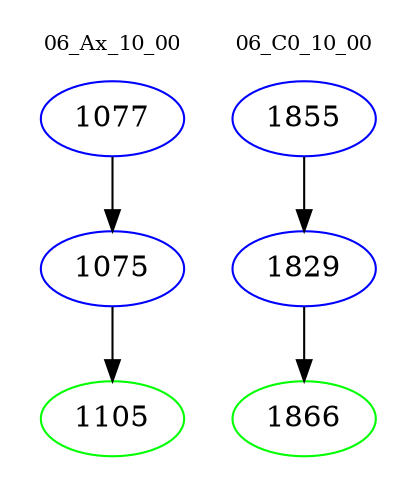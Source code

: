 digraph{
subgraph cluster_0 {
color = white
label = "06_Ax_10_00";
fontsize=10;
T0_1077 [label="1077", color="blue"]
T0_1077 -> T0_1075 [color="black"]
T0_1075 [label="1075", color="blue"]
T0_1075 -> T0_1105 [color="black"]
T0_1105 [label="1105", color="green"]
}
subgraph cluster_1 {
color = white
label = "06_C0_10_00";
fontsize=10;
T1_1855 [label="1855", color="blue"]
T1_1855 -> T1_1829 [color="black"]
T1_1829 [label="1829", color="blue"]
T1_1829 -> T1_1866 [color="black"]
T1_1866 [label="1866", color="green"]
}
}
